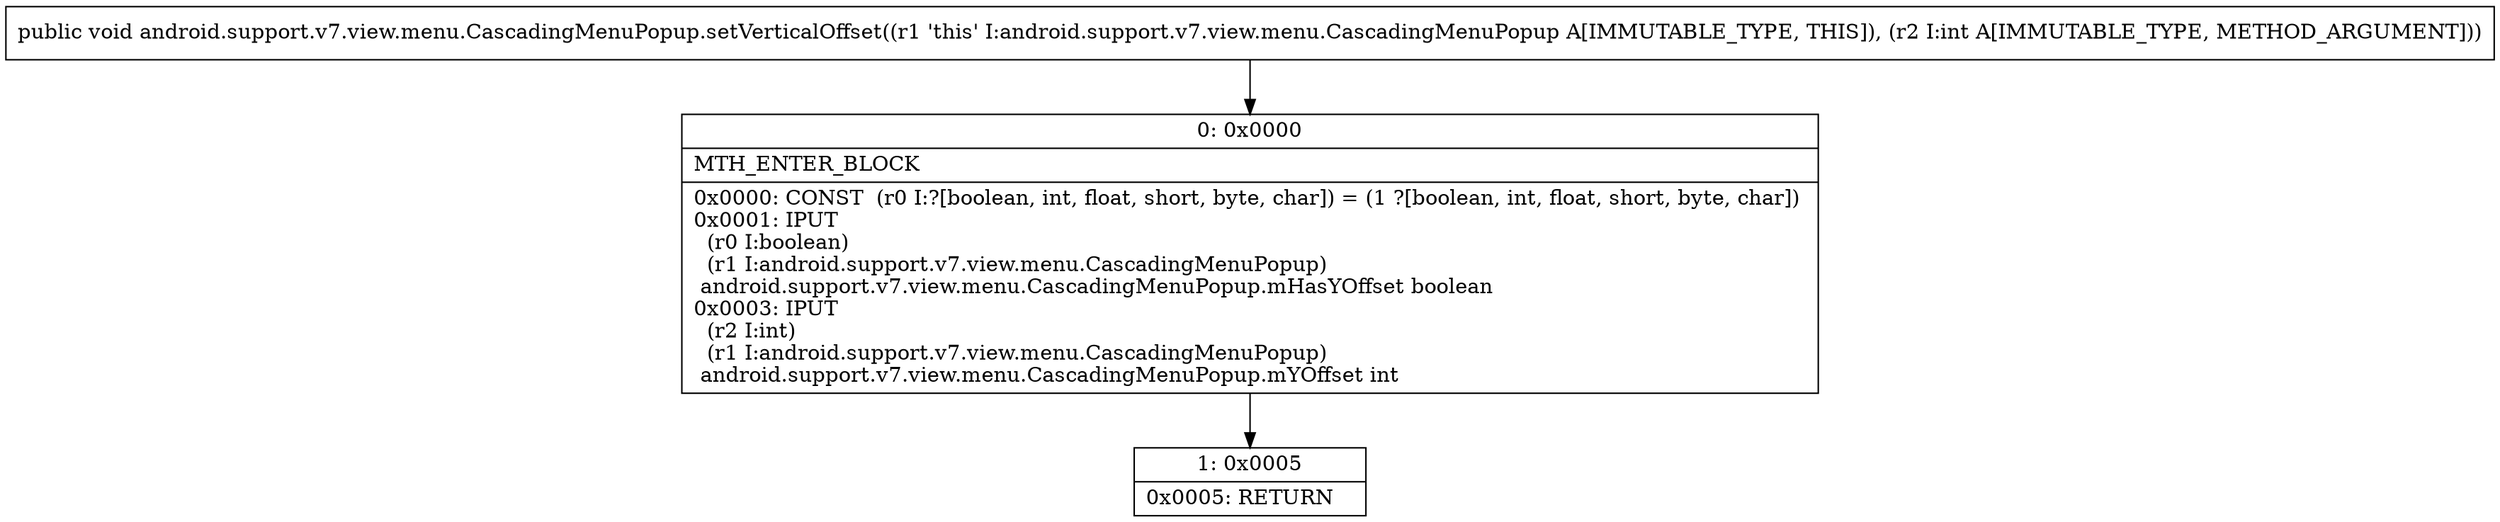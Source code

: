 digraph "CFG forandroid.support.v7.view.menu.CascadingMenuPopup.setVerticalOffset(I)V" {
Node_0 [shape=record,label="{0\:\ 0x0000|MTH_ENTER_BLOCK\l|0x0000: CONST  (r0 I:?[boolean, int, float, short, byte, char]) = (1 ?[boolean, int, float, short, byte, char]) \l0x0001: IPUT  \l  (r0 I:boolean)\l  (r1 I:android.support.v7.view.menu.CascadingMenuPopup)\l android.support.v7.view.menu.CascadingMenuPopup.mHasYOffset boolean \l0x0003: IPUT  \l  (r2 I:int)\l  (r1 I:android.support.v7.view.menu.CascadingMenuPopup)\l android.support.v7.view.menu.CascadingMenuPopup.mYOffset int \l}"];
Node_1 [shape=record,label="{1\:\ 0x0005|0x0005: RETURN   \l}"];
MethodNode[shape=record,label="{public void android.support.v7.view.menu.CascadingMenuPopup.setVerticalOffset((r1 'this' I:android.support.v7.view.menu.CascadingMenuPopup A[IMMUTABLE_TYPE, THIS]), (r2 I:int A[IMMUTABLE_TYPE, METHOD_ARGUMENT])) }"];
MethodNode -> Node_0;
Node_0 -> Node_1;
}


